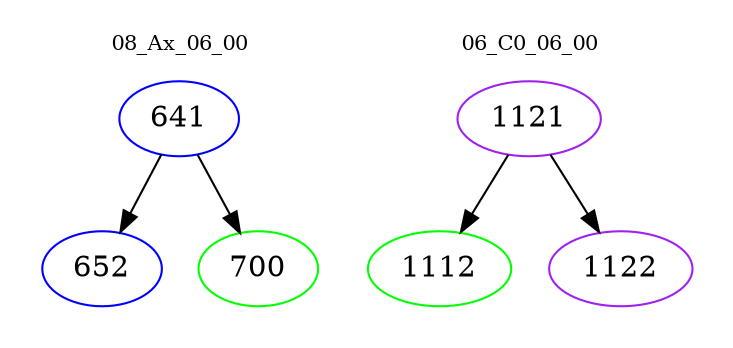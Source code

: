 digraph{
subgraph cluster_0 {
color = white
label = "08_Ax_06_00";
fontsize=10;
T0_641 [label="641", color="blue"]
T0_641 -> T0_652 [color="black"]
T0_652 [label="652", color="blue"]
T0_641 -> T0_700 [color="black"]
T0_700 [label="700", color="green"]
}
subgraph cluster_1 {
color = white
label = "06_C0_06_00";
fontsize=10;
T1_1121 [label="1121", color="purple"]
T1_1121 -> T1_1112 [color="black"]
T1_1112 [label="1112", color="green"]
T1_1121 -> T1_1122 [color="black"]
T1_1122 [label="1122", color="purple"]
}
}
